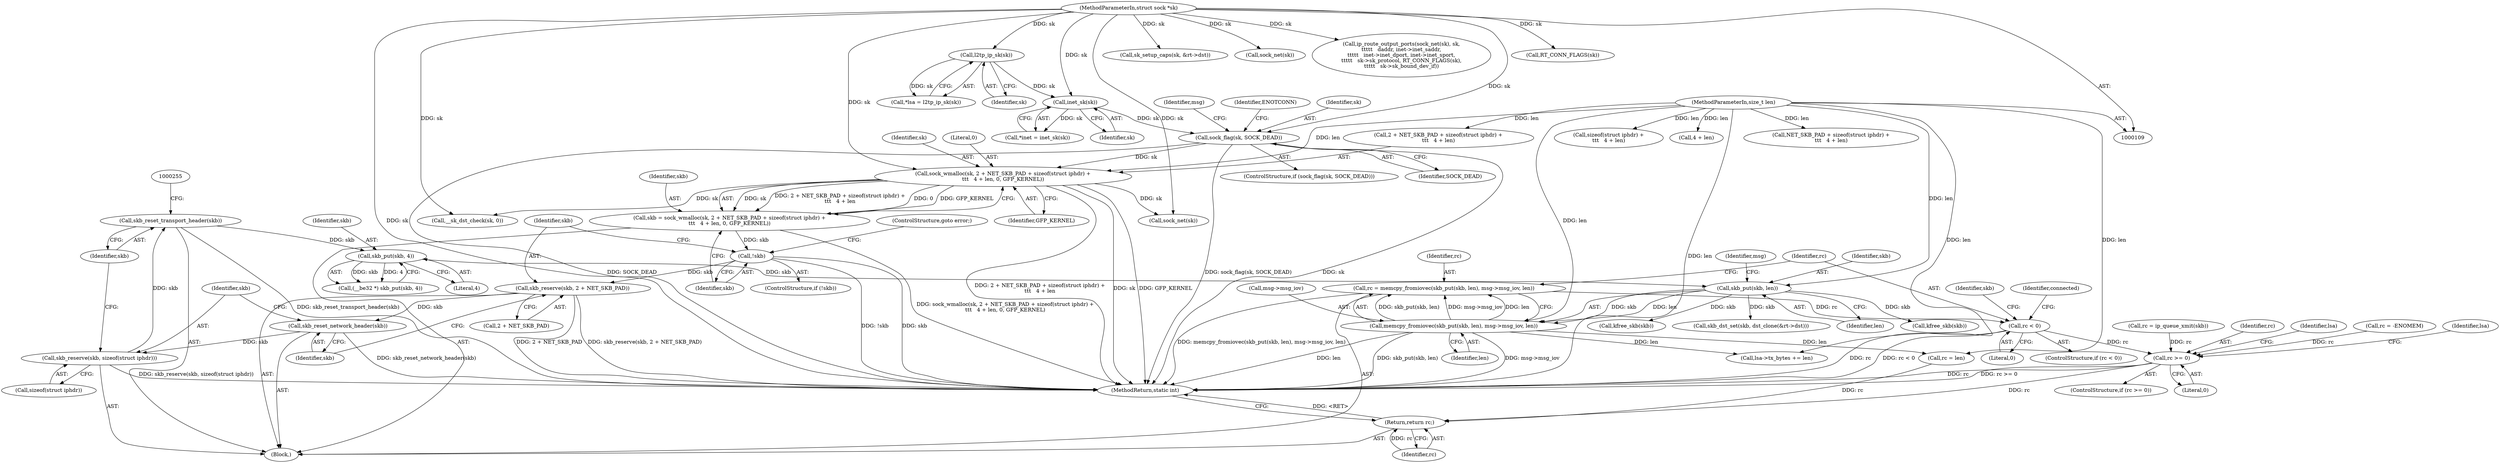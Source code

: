 digraph "0_linux_f6d8bd051c391c1c0458a30b2a7abcd939329259_34@API" {
"1000260" [label="(Call,rc = memcpy_fromiovec(skb_put(skb, len), msg->msg_iov, len))"];
"1000262" [label="(Call,memcpy_fromiovec(skb_put(skb, len), msg->msg_iov, len))"];
"1000263" [label="(Call,skb_put(skb, len))"];
"1000256" [label="(Call,skb_put(skb, 4))"];
"1000250" [label="(Call,skb_reset_transport_header(skb))"];
"1000246" [label="(Call,skb_reserve(skb, sizeof(struct iphdr)))"];
"1000244" [label="(Call,skb_reset_network_header(skb))"];
"1000239" [label="(Call,skb_reserve(skb, 2 + NET_SKB_PAD))"];
"1000236" [label="(Call,!skb)"];
"1000219" [label="(Call,skb = sock_wmalloc(sk, 2 + NET_SKB_PAD + sizeof(struct iphdr) +\n\t\t\t   4 + len, 0, GFP_KERNEL))"];
"1000221" [label="(Call,sock_wmalloc(sk, 2 + NET_SKB_PAD + sizeof(struct iphdr) +\n\t\t\t   4 + len, 0, GFP_KERNEL))"];
"1000143" [label="(Call,sock_flag(sk, SOCK_DEAD))"];
"1000125" [label="(Call,inet_sk(sk))"];
"1000120" [label="(Call,l2tp_ip_sk(sk))"];
"1000111" [label="(MethodParameterIn,struct sock *sk)"];
"1000113" [label="(MethodParameterIn,size_t len)"];
"1000271" [label="(Call,rc < 0)"];
"1000350" [label="(Call,rc >= 0)"];
"1000372" [label="(Return,return rc;)"];
"1000337" [label="(Call,skb_dst_set(skb, dst_clone(&rt->dst)))"];
"1000384" [label="(MethodReturn,static int)"];
"1000246" [label="(Call,skb_reserve(skb, sizeof(struct iphdr)))"];
"1000244" [label="(Call,skb_reset_network_header(skb))"];
"1000344" [label="(Call,rc = ip_queue_xmit(skb))"];
"1000272" [label="(Identifier,rc)"];
"1000373" [label="(Identifier,rc)"];
"1000142" [label="(ControlStructure,if (sock_flag(sk, SOCK_DEAD)))"];
"1000363" [label="(Call,rc = len)"];
"1000237" [label="(Identifier,skb)"];
"1000235" [label="(ControlStructure,if (!skb))"];
"1000123" [label="(Call,*inet = inet_sk(sk))"];
"1000273" [label="(Literal,0)"];
"1000265" [label="(Identifier,len)"];
"1000118" [label="(Call,*lsa = l2tp_ip_sk(sk))"];
"1000227" [label="(Call,sizeof(struct iphdr) +\n\t\t\t   4 + len)"];
"1000251" [label="(Identifier,skb)"];
"1000261" [label="(Identifier,rc)"];
"1000267" [label="(Identifier,msg)"];
"1000284" [label="(Call,__sk_dst_check(sk, 0))"];
"1000266" [label="(Call,msg->msg_iov)"];
"1000270" [label="(ControlStructure,if (rc < 0))"];
"1000258" [label="(Literal,4)"];
"1000223" [label="(Call,2 + NET_SKB_PAD + sizeof(struct iphdr) +\n\t\t\t   4 + len)"];
"1000113" [label="(MethodParameterIn,size_t len)"];
"1000151" [label="(Identifier,msg)"];
"1000254" [label="(Call,(__be32 *) skb_put(skb, 4))"];
"1000257" [label="(Identifier,skb)"];
"1000239" [label="(Call,skb_reserve(skb, 2 + NET_SKB_PAD))"];
"1000219" [label="(Call,skb = sock_wmalloc(sk, 2 + NET_SKB_PAD + sizeof(struct iphdr) +\n\t\t\t   4 + len, 0, GFP_KERNEL))"];
"1000233" [label="(Literal,0)"];
"1000111" [label="(MethodParameterIn,struct sock *sk)"];
"1000349" [label="(ControlStructure,if (rc >= 0))"];
"1000351" [label="(Identifier,rc)"];
"1000356" [label="(Identifier,lsa)"];
"1000275" [label="(Call,kfree_skb(skb))"];
"1000240" [label="(Identifier,skb)"];
"1000331" [label="(Call,sk_setup_caps(sk, &rt->dst))"];
"1000222" [label="(Identifier,sk)"];
"1000260" [label="(Call,rc = memcpy_fromiovec(skb_put(skb, len), msg->msg_iov, len))"];
"1000221" [label="(Call,sock_wmalloc(sk, 2 + NET_SKB_PAD + sizeof(struct iphdr) +\n\t\t\t   4 + len, 0, GFP_KERNEL))"];
"1000262" [label="(Call,memcpy_fromiovec(skb_put(skb, len), msg->msg_iov, len))"];
"1000230" [label="(Call,4 + len)"];
"1000215" [label="(Call,rc = -ENOMEM)"];
"1000145" [label="(Identifier,SOCK_DEAD)"];
"1000220" [label="(Identifier,skb)"];
"1000376" [label="(Call,sock_net(sk))"];
"1000276" [label="(Identifier,skb)"];
"1000305" [label="(Call,ip_route_output_ports(sock_net(sk), sk,\n\t\t\t\t\t   daddr, inet->inet_saddr,\n\t\t\t\t\t   inet->inet_dport, inet->inet_sport,\n\t\t\t\t\t   sk->sk_protocol, RT_CONN_FLAGS(sk),\n\t\t\t\t\t   sk->sk_bound_dev_if))"];
"1000271" [label="(Call,rc < 0)"];
"1000238" [label="(ControlStructure,goto error;)"];
"1000126" [label="(Identifier,sk)"];
"1000225" [label="(Call,NET_SKB_PAD + sizeof(struct iphdr) +\n\t\t\t   4 + len)"];
"1000263" [label="(Call,skb_put(skb, len))"];
"1000125" [label="(Call,inet_sk(sk))"];
"1000241" [label="(Call,2 + NET_SKB_PAD)"];
"1000306" [label="(Call,sock_net(sk))"];
"1000370" [label="(Identifier,lsa)"];
"1000372" [label="(Return,return rc;)"];
"1000120" [label="(Call,l2tp_ip_sk(sk))"];
"1000248" [label="(Call,sizeof(struct iphdr))"];
"1000236" [label="(Call,!skb)"];
"1000247" [label="(Identifier,skb)"];
"1000234" [label="(Identifier,GFP_KERNEL)"];
"1000269" [label="(Identifier,len)"];
"1000148" [label="(Identifier,ENOTCONN)"];
"1000114" [label="(Block,)"];
"1000322" [label="(Call,RT_CONN_FLAGS(sk))"];
"1000264" [label="(Identifier,skb)"];
"1000256" [label="(Call,skb_put(skb, 4))"];
"1000352" [label="(Literal,0)"];
"1000279" [label="(Identifier,connected)"];
"1000250" [label="(Call,skb_reset_transport_header(skb))"];
"1000245" [label="(Identifier,skb)"];
"1000143" [label="(Call,sock_flag(sk, SOCK_DEAD))"];
"1000121" [label="(Identifier,sk)"];
"1000379" [label="(Call,kfree_skb(skb))"];
"1000358" [label="(Call,lsa->tx_bytes += len)"];
"1000350" [label="(Call,rc >= 0)"];
"1000144" [label="(Identifier,sk)"];
"1000260" -> "1000114"  [label="AST: "];
"1000260" -> "1000262"  [label="CFG: "];
"1000261" -> "1000260"  [label="AST: "];
"1000262" -> "1000260"  [label="AST: "];
"1000272" -> "1000260"  [label="CFG: "];
"1000260" -> "1000384"  [label="DDG: memcpy_fromiovec(skb_put(skb, len), msg->msg_iov, len)"];
"1000262" -> "1000260"  [label="DDG: skb_put(skb, len)"];
"1000262" -> "1000260"  [label="DDG: msg->msg_iov"];
"1000262" -> "1000260"  [label="DDG: len"];
"1000260" -> "1000271"  [label="DDG: rc"];
"1000262" -> "1000269"  [label="CFG: "];
"1000263" -> "1000262"  [label="AST: "];
"1000266" -> "1000262"  [label="AST: "];
"1000269" -> "1000262"  [label="AST: "];
"1000262" -> "1000384"  [label="DDG: len"];
"1000262" -> "1000384"  [label="DDG: skb_put(skb, len)"];
"1000262" -> "1000384"  [label="DDG: msg->msg_iov"];
"1000263" -> "1000262"  [label="DDG: skb"];
"1000263" -> "1000262"  [label="DDG: len"];
"1000113" -> "1000262"  [label="DDG: len"];
"1000262" -> "1000358"  [label="DDG: len"];
"1000262" -> "1000363"  [label="DDG: len"];
"1000263" -> "1000265"  [label="CFG: "];
"1000264" -> "1000263"  [label="AST: "];
"1000265" -> "1000263"  [label="AST: "];
"1000267" -> "1000263"  [label="CFG: "];
"1000256" -> "1000263"  [label="DDG: skb"];
"1000113" -> "1000263"  [label="DDG: len"];
"1000263" -> "1000275"  [label="DDG: skb"];
"1000263" -> "1000337"  [label="DDG: skb"];
"1000263" -> "1000379"  [label="DDG: skb"];
"1000256" -> "1000254"  [label="AST: "];
"1000256" -> "1000258"  [label="CFG: "];
"1000257" -> "1000256"  [label="AST: "];
"1000258" -> "1000256"  [label="AST: "];
"1000254" -> "1000256"  [label="CFG: "];
"1000256" -> "1000254"  [label="DDG: skb"];
"1000256" -> "1000254"  [label="DDG: 4"];
"1000250" -> "1000256"  [label="DDG: skb"];
"1000250" -> "1000114"  [label="AST: "];
"1000250" -> "1000251"  [label="CFG: "];
"1000251" -> "1000250"  [label="AST: "];
"1000255" -> "1000250"  [label="CFG: "];
"1000250" -> "1000384"  [label="DDG: skb_reset_transport_header(skb)"];
"1000246" -> "1000250"  [label="DDG: skb"];
"1000246" -> "1000114"  [label="AST: "];
"1000246" -> "1000248"  [label="CFG: "];
"1000247" -> "1000246"  [label="AST: "];
"1000248" -> "1000246"  [label="AST: "];
"1000251" -> "1000246"  [label="CFG: "];
"1000246" -> "1000384"  [label="DDG: skb_reserve(skb, sizeof(struct iphdr))"];
"1000244" -> "1000246"  [label="DDG: skb"];
"1000244" -> "1000114"  [label="AST: "];
"1000244" -> "1000245"  [label="CFG: "];
"1000245" -> "1000244"  [label="AST: "];
"1000247" -> "1000244"  [label="CFG: "];
"1000244" -> "1000384"  [label="DDG: skb_reset_network_header(skb)"];
"1000239" -> "1000244"  [label="DDG: skb"];
"1000239" -> "1000114"  [label="AST: "];
"1000239" -> "1000241"  [label="CFG: "];
"1000240" -> "1000239"  [label="AST: "];
"1000241" -> "1000239"  [label="AST: "];
"1000245" -> "1000239"  [label="CFG: "];
"1000239" -> "1000384"  [label="DDG: skb_reserve(skb, 2 + NET_SKB_PAD)"];
"1000239" -> "1000384"  [label="DDG: 2 + NET_SKB_PAD"];
"1000236" -> "1000239"  [label="DDG: skb"];
"1000236" -> "1000235"  [label="AST: "];
"1000236" -> "1000237"  [label="CFG: "];
"1000237" -> "1000236"  [label="AST: "];
"1000238" -> "1000236"  [label="CFG: "];
"1000240" -> "1000236"  [label="CFG: "];
"1000236" -> "1000384"  [label="DDG: skb"];
"1000236" -> "1000384"  [label="DDG: !skb"];
"1000219" -> "1000236"  [label="DDG: skb"];
"1000219" -> "1000114"  [label="AST: "];
"1000219" -> "1000221"  [label="CFG: "];
"1000220" -> "1000219"  [label="AST: "];
"1000221" -> "1000219"  [label="AST: "];
"1000237" -> "1000219"  [label="CFG: "];
"1000219" -> "1000384"  [label="DDG: sock_wmalloc(sk, 2 + NET_SKB_PAD + sizeof(struct iphdr) +\n\t\t\t   4 + len, 0, GFP_KERNEL)"];
"1000221" -> "1000219"  [label="DDG: sk"];
"1000221" -> "1000219"  [label="DDG: 2 + NET_SKB_PAD + sizeof(struct iphdr) +\n\t\t\t   4 + len"];
"1000221" -> "1000219"  [label="DDG: 0"];
"1000221" -> "1000219"  [label="DDG: GFP_KERNEL"];
"1000221" -> "1000234"  [label="CFG: "];
"1000222" -> "1000221"  [label="AST: "];
"1000223" -> "1000221"  [label="AST: "];
"1000233" -> "1000221"  [label="AST: "];
"1000234" -> "1000221"  [label="AST: "];
"1000221" -> "1000384"  [label="DDG: 2 + NET_SKB_PAD + sizeof(struct iphdr) +\n\t\t\t   4 + len"];
"1000221" -> "1000384"  [label="DDG: sk"];
"1000221" -> "1000384"  [label="DDG: GFP_KERNEL"];
"1000143" -> "1000221"  [label="DDG: sk"];
"1000111" -> "1000221"  [label="DDG: sk"];
"1000113" -> "1000221"  [label="DDG: len"];
"1000221" -> "1000284"  [label="DDG: sk"];
"1000221" -> "1000306"  [label="DDG: sk"];
"1000143" -> "1000142"  [label="AST: "];
"1000143" -> "1000145"  [label="CFG: "];
"1000144" -> "1000143"  [label="AST: "];
"1000145" -> "1000143"  [label="AST: "];
"1000148" -> "1000143"  [label="CFG: "];
"1000151" -> "1000143"  [label="CFG: "];
"1000143" -> "1000384"  [label="DDG: sk"];
"1000143" -> "1000384"  [label="DDG: SOCK_DEAD"];
"1000143" -> "1000384"  [label="DDG: sock_flag(sk, SOCK_DEAD)"];
"1000125" -> "1000143"  [label="DDG: sk"];
"1000111" -> "1000143"  [label="DDG: sk"];
"1000125" -> "1000123"  [label="AST: "];
"1000125" -> "1000126"  [label="CFG: "];
"1000126" -> "1000125"  [label="AST: "];
"1000123" -> "1000125"  [label="CFG: "];
"1000125" -> "1000123"  [label="DDG: sk"];
"1000120" -> "1000125"  [label="DDG: sk"];
"1000111" -> "1000125"  [label="DDG: sk"];
"1000120" -> "1000118"  [label="AST: "];
"1000120" -> "1000121"  [label="CFG: "];
"1000121" -> "1000120"  [label="AST: "];
"1000118" -> "1000120"  [label="CFG: "];
"1000120" -> "1000118"  [label="DDG: sk"];
"1000111" -> "1000120"  [label="DDG: sk"];
"1000111" -> "1000109"  [label="AST: "];
"1000111" -> "1000384"  [label="DDG: sk"];
"1000111" -> "1000284"  [label="DDG: sk"];
"1000111" -> "1000306"  [label="DDG: sk"];
"1000111" -> "1000305"  [label="DDG: sk"];
"1000111" -> "1000322"  [label="DDG: sk"];
"1000111" -> "1000331"  [label="DDG: sk"];
"1000111" -> "1000376"  [label="DDG: sk"];
"1000113" -> "1000109"  [label="AST: "];
"1000113" -> "1000384"  [label="DDG: len"];
"1000113" -> "1000223"  [label="DDG: len"];
"1000113" -> "1000225"  [label="DDG: len"];
"1000113" -> "1000227"  [label="DDG: len"];
"1000113" -> "1000230"  [label="DDG: len"];
"1000113" -> "1000358"  [label="DDG: len"];
"1000113" -> "1000363"  [label="DDG: len"];
"1000271" -> "1000270"  [label="AST: "];
"1000271" -> "1000273"  [label="CFG: "];
"1000272" -> "1000271"  [label="AST: "];
"1000273" -> "1000271"  [label="AST: "];
"1000276" -> "1000271"  [label="CFG: "];
"1000279" -> "1000271"  [label="CFG: "];
"1000271" -> "1000384"  [label="DDG: rc"];
"1000271" -> "1000384"  [label="DDG: rc < 0"];
"1000271" -> "1000350"  [label="DDG: rc"];
"1000350" -> "1000349"  [label="AST: "];
"1000350" -> "1000352"  [label="CFG: "];
"1000351" -> "1000350"  [label="AST: "];
"1000352" -> "1000350"  [label="AST: "];
"1000356" -> "1000350"  [label="CFG: "];
"1000370" -> "1000350"  [label="CFG: "];
"1000350" -> "1000384"  [label="DDG: rc"];
"1000350" -> "1000384"  [label="DDG: rc >= 0"];
"1000215" -> "1000350"  [label="DDG: rc"];
"1000344" -> "1000350"  [label="DDG: rc"];
"1000350" -> "1000372"  [label="DDG: rc"];
"1000372" -> "1000114"  [label="AST: "];
"1000372" -> "1000373"  [label="CFG: "];
"1000373" -> "1000372"  [label="AST: "];
"1000384" -> "1000372"  [label="CFG: "];
"1000372" -> "1000384"  [label="DDG: <RET>"];
"1000373" -> "1000372"  [label="DDG: rc"];
"1000363" -> "1000372"  [label="DDG: rc"];
}
